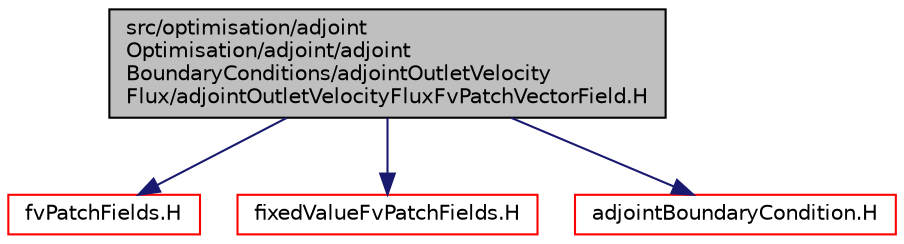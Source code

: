 digraph "src/optimisation/adjointOptimisation/adjoint/adjointBoundaryConditions/adjointOutletVelocityFlux/adjointOutletVelocityFluxFvPatchVectorField.H"
{
  bgcolor="transparent";
  edge [fontname="Helvetica",fontsize="10",labelfontname="Helvetica",labelfontsize="10"];
  node [fontname="Helvetica",fontsize="10",shape=record];
  Node1 [label="src/optimisation/adjoint\lOptimisation/adjoint/adjoint\lBoundaryConditions/adjointOutletVelocity\lFlux/adjointOutletVelocityFluxFvPatchVectorField.H",height=0.2,width=0.4,color="black", fillcolor="grey75", style="filled" fontcolor="black"];
  Node1 -> Node2 [color="midnightblue",fontsize="10",style="solid",fontname="Helvetica"];
  Node2 [label="fvPatchFields.H",height=0.2,width=0.4,color="red",URL="$fvPatchFields_8H.html"];
  Node1 -> Node3 [color="midnightblue",fontsize="10",style="solid",fontname="Helvetica"];
  Node3 [label="fixedValueFvPatchFields.H",height=0.2,width=0.4,color="red",URL="$fixedValueFvPatchFields_8H.html"];
  Node1 -> Node4 [color="midnightblue",fontsize="10",style="solid",fontname="Helvetica"];
  Node4 [label="adjointBoundaryCondition.H",height=0.2,width=0.4,color="red",URL="$adjointBoundaryCondition_8H.html"];
}
